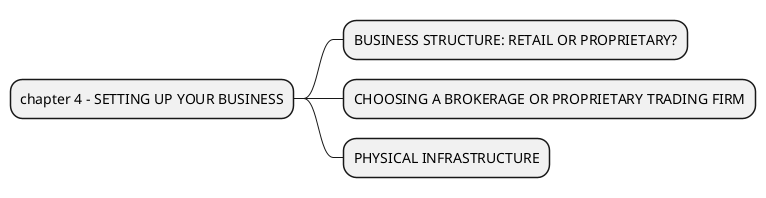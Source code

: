 @startmindmap
+ chapter 4 - SETTING UP YOUR BUSINESS
++ BUSINESS STRUCTURE: RETAIL OR PROPRIETARY?
++ CHOOSING A BROKERAGE OR PROPRIETARY TRADING FIRM
++ PHYSICAL INFRASTRUCTURE
@endmindmap